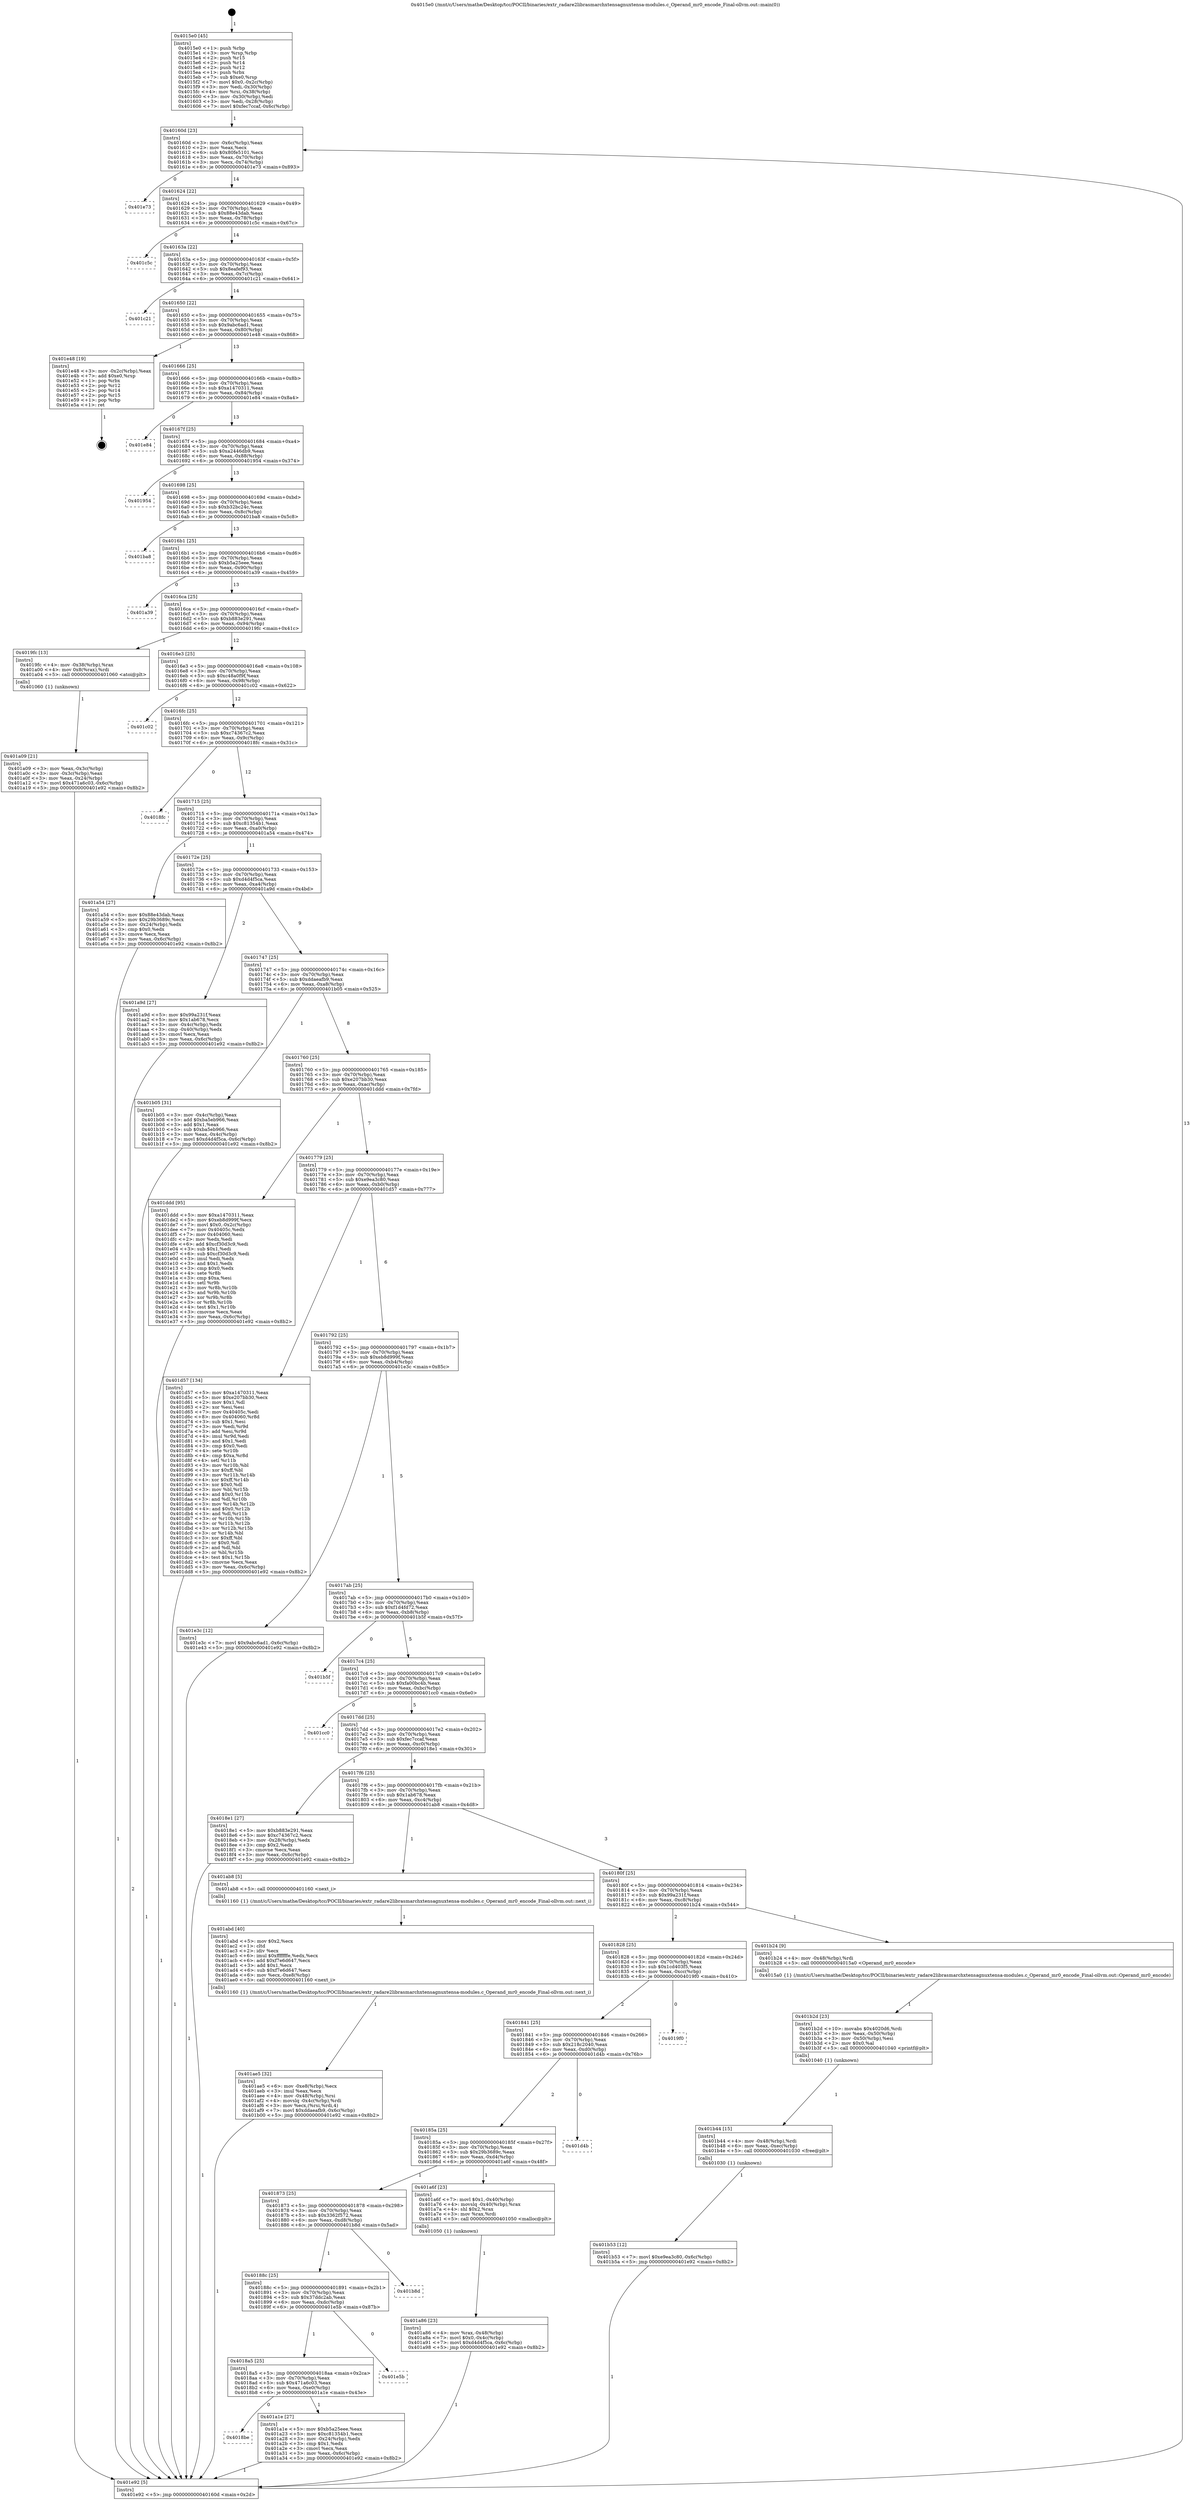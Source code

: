 digraph "0x4015e0" {
  label = "0x4015e0 (/mnt/c/Users/mathe/Desktop/tcc/POCII/binaries/extr_radare2librasmarchxtensagnuxtensa-modules.c_Operand_mr0_encode_Final-ollvm.out::main(0))"
  labelloc = "t"
  node[shape=record]

  Entry [label="",width=0.3,height=0.3,shape=circle,fillcolor=black,style=filled]
  "0x40160d" [label="{
     0x40160d [23]\l
     | [instrs]\l
     &nbsp;&nbsp;0x40160d \<+3\>: mov -0x6c(%rbp),%eax\l
     &nbsp;&nbsp;0x401610 \<+2\>: mov %eax,%ecx\l
     &nbsp;&nbsp;0x401612 \<+6\>: sub $0x80fe5101,%ecx\l
     &nbsp;&nbsp;0x401618 \<+3\>: mov %eax,-0x70(%rbp)\l
     &nbsp;&nbsp;0x40161b \<+3\>: mov %ecx,-0x74(%rbp)\l
     &nbsp;&nbsp;0x40161e \<+6\>: je 0000000000401e73 \<main+0x893\>\l
  }"]
  "0x401e73" [label="{
     0x401e73\l
  }", style=dashed]
  "0x401624" [label="{
     0x401624 [22]\l
     | [instrs]\l
     &nbsp;&nbsp;0x401624 \<+5\>: jmp 0000000000401629 \<main+0x49\>\l
     &nbsp;&nbsp;0x401629 \<+3\>: mov -0x70(%rbp),%eax\l
     &nbsp;&nbsp;0x40162c \<+5\>: sub $0x88e43dab,%eax\l
     &nbsp;&nbsp;0x401631 \<+3\>: mov %eax,-0x78(%rbp)\l
     &nbsp;&nbsp;0x401634 \<+6\>: je 0000000000401c5c \<main+0x67c\>\l
  }"]
  Exit [label="",width=0.3,height=0.3,shape=circle,fillcolor=black,style=filled,peripheries=2]
  "0x401c5c" [label="{
     0x401c5c\l
  }", style=dashed]
  "0x40163a" [label="{
     0x40163a [22]\l
     | [instrs]\l
     &nbsp;&nbsp;0x40163a \<+5\>: jmp 000000000040163f \<main+0x5f\>\l
     &nbsp;&nbsp;0x40163f \<+3\>: mov -0x70(%rbp),%eax\l
     &nbsp;&nbsp;0x401642 \<+5\>: sub $0x8eafef93,%eax\l
     &nbsp;&nbsp;0x401647 \<+3\>: mov %eax,-0x7c(%rbp)\l
     &nbsp;&nbsp;0x40164a \<+6\>: je 0000000000401c21 \<main+0x641\>\l
  }"]
  "0x401b53" [label="{
     0x401b53 [12]\l
     | [instrs]\l
     &nbsp;&nbsp;0x401b53 \<+7\>: movl $0xe9ea3c80,-0x6c(%rbp)\l
     &nbsp;&nbsp;0x401b5a \<+5\>: jmp 0000000000401e92 \<main+0x8b2\>\l
  }"]
  "0x401c21" [label="{
     0x401c21\l
  }", style=dashed]
  "0x401650" [label="{
     0x401650 [22]\l
     | [instrs]\l
     &nbsp;&nbsp;0x401650 \<+5\>: jmp 0000000000401655 \<main+0x75\>\l
     &nbsp;&nbsp;0x401655 \<+3\>: mov -0x70(%rbp),%eax\l
     &nbsp;&nbsp;0x401658 \<+5\>: sub $0x9abc6ad1,%eax\l
     &nbsp;&nbsp;0x40165d \<+3\>: mov %eax,-0x80(%rbp)\l
     &nbsp;&nbsp;0x401660 \<+6\>: je 0000000000401e48 \<main+0x868\>\l
  }"]
  "0x401b44" [label="{
     0x401b44 [15]\l
     | [instrs]\l
     &nbsp;&nbsp;0x401b44 \<+4\>: mov -0x48(%rbp),%rdi\l
     &nbsp;&nbsp;0x401b48 \<+6\>: mov %eax,-0xec(%rbp)\l
     &nbsp;&nbsp;0x401b4e \<+5\>: call 0000000000401030 \<free@plt\>\l
     | [calls]\l
     &nbsp;&nbsp;0x401030 \{1\} (unknown)\l
  }"]
  "0x401e48" [label="{
     0x401e48 [19]\l
     | [instrs]\l
     &nbsp;&nbsp;0x401e48 \<+3\>: mov -0x2c(%rbp),%eax\l
     &nbsp;&nbsp;0x401e4b \<+7\>: add $0xe0,%rsp\l
     &nbsp;&nbsp;0x401e52 \<+1\>: pop %rbx\l
     &nbsp;&nbsp;0x401e53 \<+2\>: pop %r12\l
     &nbsp;&nbsp;0x401e55 \<+2\>: pop %r14\l
     &nbsp;&nbsp;0x401e57 \<+2\>: pop %r15\l
     &nbsp;&nbsp;0x401e59 \<+1\>: pop %rbp\l
     &nbsp;&nbsp;0x401e5a \<+1\>: ret\l
  }"]
  "0x401666" [label="{
     0x401666 [25]\l
     | [instrs]\l
     &nbsp;&nbsp;0x401666 \<+5\>: jmp 000000000040166b \<main+0x8b\>\l
     &nbsp;&nbsp;0x40166b \<+3\>: mov -0x70(%rbp),%eax\l
     &nbsp;&nbsp;0x40166e \<+5\>: sub $0xa1470311,%eax\l
     &nbsp;&nbsp;0x401673 \<+6\>: mov %eax,-0x84(%rbp)\l
     &nbsp;&nbsp;0x401679 \<+6\>: je 0000000000401e84 \<main+0x8a4\>\l
  }"]
  "0x401b2d" [label="{
     0x401b2d [23]\l
     | [instrs]\l
     &nbsp;&nbsp;0x401b2d \<+10\>: movabs $0x4020d6,%rdi\l
     &nbsp;&nbsp;0x401b37 \<+3\>: mov %eax,-0x50(%rbp)\l
     &nbsp;&nbsp;0x401b3a \<+3\>: mov -0x50(%rbp),%esi\l
     &nbsp;&nbsp;0x401b3d \<+2\>: mov $0x0,%al\l
     &nbsp;&nbsp;0x401b3f \<+5\>: call 0000000000401040 \<printf@plt\>\l
     | [calls]\l
     &nbsp;&nbsp;0x401040 \{1\} (unknown)\l
  }"]
  "0x401e84" [label="{
     0x401e84\l
  }", style=dashed]
  "0x40167f" [label="{
     0x40167f [25]\l
     | [instrs]\l
     &nbsp;&nbsp;0x40167f \<+5\>: jmp 0000000000401684 \<main+0xa4\>\l
     &nbsp;&nbsp;0x401684 \<+3\>: mov -0x70(%rbp),%eax\l
     &nbsp;&nbsp;0x401687 \<+5\>: sub $0xa2446db9,%eax\l
     &nbsp;&nbsp;0x40168c \<+6\>: mov %eax,-0x88(%rbp)\l
     &nbsp;&nbsp;0x401692 \<+6\>: je 0000000000401954 \<main+0x374\>\l
  }"]
  "0x401ae5" [label="{
     0x401ae5 [32]\l
     | [instrs]\l
     &nbsp;&nbsp;0x401ae5 \<+6\>: mov -0xe8(%rbp),%ecx\l
     &nbsp;&nbsp;0x401aeb \<+3\>: imul %eax,%ecx\l
     &nbsp;&nbsp;0x401aee \<+4\>: mov -0x48(%rbp),%rsi\l
     &nbsp;&nbsp;0x401af2 \<+4\>: movslq -0x4c(%rbp),%rdi\l
     &nbsp;&nbsp;0x401af6 \<+3\>: mov %ecx,(%rsi,%rdi,4)\l
     &nbsp;&nbsp;0x401af9 \<+7\>: movl $0xddaeafb9,-0x6c(%rbp)\l
     &nbsp;&nbsp;0x401b00 \<+5\>: jmp 0000000000401e92 \<main+0x8b2\>\l
  }"]
  "0x401954" [label="{
     0x401954\l
  }", style=dashed]
  "0x401698" [label="{
     0x401698 [25]\l
     | [instrs]\l
     &nbsp;&nbsp;0x401698 \<+5\>: jmp 000000000040169d \<main+0xbd\>\l
     &nbsp;&nbsp;0x40169d \<+3\>: mov -0x70(%rbp),%eax\l
     &nbsp;&nbsp;0x4016a0 \<+5\>: sub $0xb32bc24c,%eax\l
     &nbsp;&nbsp;0x4016a5 \<+6\>: mov %eax,-0x8c(%rbp)\l
     &nbsp;&nbsp;0x4016ab \<+6\>: je 0000000000401ba8 \<main+0x5c8\>\l
  }"]
  "0x401abd" [label="{
     0x401abd [40]\l
     | [instrs]\l
     &nbsp;&nbsp;0x401abd \<+5\>: mov $0x2,%ecx\l
     &nbsp;&nbsp;0x401ac2 \<+1\>: cltd\l
     &nbsp;&nbsp;0x401ac3 \<+2\>: idiv %ecx\l
     &nbsp;&nbsp;0x401ac5 \<+6\>: imul $0xfffffffe,%edx,%ecx\l
     &nbsp;&nbsp;0x401acb \<+6\>: add $0xf7e6d647,%ecx\l
     &nbsp;&nbsp;0x401ad1 \<+3\>: add $0x1,%ecx\l
     &nbsp;&nbsp;0x401ad4 \<+6\>: sub $0xf7e6d647,%ecx\l
     &nbsp;&nbsp;0x401ada \<+6\>: mov %ecx,-0xe8(%rbp)\l
     &nbsp;&nbsp;0x401ae0 \<+5\>: call 0000000000401160 \<next_i\>\l
     | [calls]\l
     &nbsp;&nbsp;0x401160 \{1\} (/mnt/c/Users/mathe/Desktop/tcc/POCII/binaries/extr_radare2librasmarchxtensagnuxtensa-modules.c_Operand_mr0_encode_Final-ollvm.out::next_i)\l
  }"]
  "0x401ba8" [label="{
     0x401ba8\l
  }", style=dashed]
  "0x4016b1" [label="{
     0x4016b1 [25]\l
     | [instrs]\l
     &nbsp;&nbsp;0x4016b1 \<+5\>: jmp 00000000004016b6 \<main+0xd6\>\l
     &nbsp;&nbsp;0x4016b6 \<+3\>: mov -0x70(%rbp),%eax\l
     &nbsp;&nbsp;0x4016b9 \<+5\>: sub $0xb5a25eee,%eax\l
     &nbsp;&nbsp;0x4016be \<+6\>: mov %eax,-0x90(%rbp)\l
     &nbsp;&nbsp;0x4016c4 \<+6\>: je 0000000000401a39 \<main+0x459\>\l
  }"]
  "0x401a86" [label="{
     0x401a86 [23]\l
     | [instrs]\l
     &nbsp;&nbsp;0x401a86 \<+4\>: mov %rax,-0x48(%rbp)\l
     &nbsp;&nbsp;0x401a8a \<+7\>: movl $0x0,-0x4c(%rbp)\l
     &nbsp;&nbsp;0x401a91 \<+7\>: movl $0xd4d4f5ca,-0x6c(%rbp)\l
     &nbsp;&nbsp;0x401a98 \<+5\>: jmp 0000000000401e92 \<main+0x8b2\>\l
  }"]
  "0x401a39" [label="{
     0x401a39\l
  }", style=dashed]
  "0x4016ca" [label="{
     0x4016ca [25]\l
     | [instrs]\l
     &nbsp;&nbsp;0x4016ca \<+5\>: jmp 00000000004016cf \<main+0xef\>\l
     &nbsp;&nbsp;0x4016cf \<+3\>: mov -0x70(%rbp),%eax\l
     &nbsp;&nbsp;0x4016d2 \<+5\>: sub $0xb883e291,%eax\l
     &nbsp;&nbsp;0x4016d7 \<+6\>: mov %eax,-0x94(%rbp)\l
     &nbsp;&nbsp;0x4016dd \<+6\>: je 00000000004019fc \<main+0x41c\>\l
  }"]
  "0x4018be" [label="{
     0x4018be\l
  }", style=dashed]
  "0x4019fc" [label="{
     0x4019fc [13]\l
     | [instrs]\l
     &nbsp;&nbsp;0x4019fc \<+4\>: mov -0x38(%rbp),%rax\l
     &nbsp;&nbsp;0x401a00 \<+4\>: mov 0x8(%rax),%rdi\l
     &nbsp;&nbsp;0x401a04 \<+5\>: call 0000000000401060 \<atoi@plt\>\l
     | [calls]\l
     &nbsp;&nbsp;0x401060 \{1\} (unknown)\l
  }"]
  "0x4016e3" [label="{
     0x4016e3 [25]\l
     | [instrs]\l
     &nbsp;&nbsp;0x4016e3 \<+5\>: jmp 00000000004016e8 \<main+0x108\>\l
     &nbsp;&nbsp;0x4016e8 \<+3\>: mov -0x70(%rbp),%eax\l
     &nbsp;&nbsp;0x4016eb \<+5\>: sub $0xc48a0f9f,%eax\l
     &nbsp;&nbsp;0x4016f0 \<+6\>: mov %eax,-0x98(%rbp)\l
     &nbsp;&nbsp;0x4016f6 \<+6\>: je 0000000000401c02 \<main+0x622\>\l
  }"]
  "0x401a1e" [label="{
     0x401a1e [27]\l
     | [instrs]\l
     &nbsp;&nbsp;0x401a1e \<+5\>: mov $0xb5a25eee,%eax\l
     &nbsp;&nbsp;0x401a23 \<+5\>: mov $0xc81354b1,%ecx\l
     &nbsp;&nbsp;0x401a28 \<+3\>: mov -0x24(%rbp),%edx\l
     &nbsp;&nbsp;0x401a2b \<+3\>: cmp $0x1,%edx\l
     &nbsp;&nbsp;0x401a2e \<+3\>: cmovl %ecx,%eax\l
     &nbsp;&nbsp;0x401a31 \<+3\>: mov %eax,-0x6c(%rbp)\l
     &nbsp;&nbsp;0x401a34 \<+5\>: jmp 0000000000401e92 \<main+0x8b2\>\l
  }"]
  "0x401c02" [label="{
     0x401c02\l
  }", style=dashed]
  "0x4016fc" [label="{
     0x4016fc [25]\l
     | [instrs]\l
     &nbsp;&nbsp;0x4016fc \<+5\>: jmp 0000000000401701 \<main+0x121\>\l
     &nbsp;&nbsp;0x401701 \<+3\>: mov -0x70(%rbp),%eax\l
     &nbsp;&nbsp;0x401704 \<+5\>: sub $0xc74367c2,%eax\l
     &nbsp;&nbsp;0x401709 \<+6\>: mov %eax,-0x9c(%rbp)\l
     &nbsp;&nbsp;0x40170f \<+6\>: je 00000000004018fc \<main+0x31c\>\l
  }"]
  "0x4018a5" [label="{
     0x4018a5 [25]\l
     | [instrs]\l
     &nbsp;&nbsp;0x4018a5 \<+5\>: jmp 00000000004018aa \<main+0x2ca\>\l
     &nbsp;&nbsp;0x4018aa \<+3\>: mov -0x70(%rbp),%eax\l
     &nbsp;&nbsp;0x4018ad \<+5\>: sub $0x471a6c03,%eax\l
     &nbsp;&nbsp;0x4018b2 \<+6\>: mov %eax,-0xe0(%rbp)\l
     &nbsp;&nbsp;0x4018b8 \<+6\>: je 0000000000401a1e \<main+0x43e\>\l
  }"]
  "0x4018fc" [label="{
     0x4018fc\l
  }", style=dashed]
  "0x401715" [label="{
     0x401715 [25]\l
     | [instrs]\l
     &nbsp;&nbsp;0x401715 \<+5\>: jmp 000000000040171a \<main+0x13a\>\l
     &nbsp;&nbsp;0x40171a \<+3\>: mov -0x70(%rbp),%eax\l
     &nbsp;&nbsp;0x40171d \<+5\>: sub $0xc81354b1,%eax\l
     &nbsp;&nbsp;0x401722 \<+6\>: mov %eax,-0xa0(%rbp)\l
     &nbsp;&nbsp;0x401728 \<+6\>: je 0000000000401a54 \<main+0x474\>\l
  }"]
  "0x401e5b" [label="{
     0x401e5b\l
  }", style=dashed]
  "0x401a54" [label="{
     0x401a54 [27]\l
     | [instrs]\l
     &nbsp;&nbsp;0x401a54 \<+5\>: mov $0x88e43dab,%eax\l
     &nbsp;&nbsp;0x401a59 \<+5\>: mov $0x29b3689c,%ecx\l
     &nbsp;&nbsp;0x401a5e \<+3\>: mov -0x24(%rbp),%edx\l
     &nbsp;&nbsp;0x401a61 \<+3\>: cmp $0x0,%edx\l
     &nbsp;&nbsp;0x401a64 \<+3\>: cmove %ecx,%eax\l
     &nbsp;&nbsp;0x401a67 \<+3\>: mov %eax,-0x6c(%rbp)\l
     &nbsp;&nbsp;0x401a6a \<+5\>: jmp 0000000000401e92 \<main+0x8b2\>\l
  }"]
  "0x40172e" [label="{
     0x40172e [25]\l
     | [instrs]\l
     &nbsp;&nbsp;0x40172e \<+5\>: jmp 0000000000401733 \<main+0x153\>\l
     &nbsp;&nbsp;0x401733 \<+3\>: mov -0x70(%rbp),%eax\l
     &nbsp;&nbsp;0x401736 \<+5\>: sub $0xd4d4f5ca,%eax\l
     &nbsp;&nbsp;0x40173b \<+6\>: mov %eax,-0xa4(%rbp)\l
     &nbsp;&nbsp;0x401741 \<+6\>: je 0000000000401a9d \<main+0x4bd\>\l
  }"]
  "0x40188c" [label="{
     0x40188c [25]\l
     | [instrs]\l
     &nbsp;&nbsp;0x40188c \<+5\>: jmp 0000000000401891 \<main+0x2b1\>\l
     &nbsp;&nbsp;0x401891 \<+3\>: mov -0x70(%rbp),%eax\l
     &nbsp;&nbsp;0x401894 \<+5\>: sub $0x37ddc2ab,%eax\l
     &nbsp;&nbsp;0x401899 \<+6\>: mov %eax,-0xdc(%rbp)\l
     &nbsp;&nbsp;0x40189f \<+6\>: je 0000000000401e5b \<main+0x87b\>\l
  }"]
  "0x401a9d" [label="{
     0x401a9d [27]\l
     | [instrs]\l
     &nbsp;&nbsp;0x401a9d \<+5\>: mov $0x99a231f,%eax\l
     &nbsp;&nbsp;0x401aa2 \<+5\>: mov $0x1ab678,%ecx\l
     &nbsp;&nbsp;0x401aa7 \<+3\>: mov -0x4c(%rbp),%edx\l
     &nbsp;&nbsp;0x401aaa \<+3\>: cmp -0x40(%rbp),%edx\l
     &nbsp;&nbsp;0x401aad \<+3\>: cmovl %ecx,%eax\l
     &nbsp;&nbsp;0x401ab0 \<+3\>: mov %eax,-0x6c(%rbp)\l
     &nbsp;&nbsp;0x401ab3 \<+5\>: jmp 0000000000401e92 \<main+0x8b2\>\l
  }"]
  "0x401747" [label="{
     0x401747 [25]\l
     | [instrs]\l
     &nbsp;&nbsp;0x401747 \<+5\>: jmp 000000000040174c \<main+0x16c\>\l
     &nbsp;&nbsp;0x40174c \<+3\>: mov -0x70(%rbp),%eax\l
     &nbsp;&nbsp;0x40174f \<+5\>: sub $0xddaeafb9,%eax\l
     &nbsp;&nbsp;0x401754 \<+6\>: mov %eax,-0xa8(%rbp)\l
     &nbsp;&nbsp;0x40175a \<+6\>: je 0000000000401b05 \<main+0x525\>\l
  }"]
  "0x401b8d" [label="{
     0x401b8d\l
  }", style=dashed]
  "0x401b05" [label="{
     0x401b05 [31]\l
     | [instrs]\l
     &nbsp;&nbsp;0x401b05 \<+3\>: mov -0x4c(%rbp),%eax\l
     &nbsp;&nbsp;0x401b08 \<+5\>: add $0xba5eb966,%eax\l
     &nbsp;&nbsp;0x401b0d \<+3\>: add $0x1,%eax\l
     &nbsp;&nbsp;0x401b10 \<+5\>: sub $0xba5eb966,%eax\l
     &nbsp;&nbsp;0x401b15 \<+3\>: mov %eax,-0x4c(%rbp)\l
     &nbsp;&nbsp;0x401b18 \<+7\>: movl $0xd4d4f5ca,-0x6c(%rbp)\l
     &nbsp;&nbsp;0x401b1f \<+5\>: jmp 0000000000401e92 \<main+0x8b2\>\l
  }"]
  "0x401760" [label="{
     0x401760 [25]\l
     | [instrs]\l
     &nbsp;&nbsp;0x401760 \<+5\>: jmp 0000000000401765 \<main+0x185\>\l
     &nbsp;&nbsp;0x401765 \<+3\>: mov -0x70(%rbp),%eax\l
     &nbsp;&nbsp;0x401768 \<+5\>: sub $0xe207bb30,%eax\l
     &nbsp;&nbsp;0x40176d \<+6\>: mov %eax,-0xac(%rbp)\l
     &nbsp;&nbsp;0x401773 \<+6\>: je 0000000000401ddd \<main+0x7fd\>\l
  }"]
  "0x401873" [label="{
     0x401873 [25]\l
     | [instrs]\l
     &nbsp;&nbsp;0x401873 \<+5\>: jmp 0000000000401878 \<main+0x298\>\l
     &nbsp;&nbsp;0x401878 \<+3\>: mov -0x70(%rbp),%eax\l
     &nbsp;&nbsp;0x40187b \<+5\>: sub $0x3362f572,%eax\l
     &nbsp;&nbsp;0x401880 \<+6\>: mov %eax,-0xd8(%rbp)\l
     &nbsp;&nbsp;0x401886 \<+6\>: je 0000000000401b8d \<main+0x5ad\>\l
  }"]
  "0x401ddd" [label="{
     0x401ddd [95]\l
     | [instrs]\l
     &nbsp;&nbsp;0x401ddd \<+5\>: mov $0xa1470311,%eax\l
     &nbsp;&nbsp;0x401de2 \<+5\>: mov $0xeb8d999f,%ecx\l
     &nbsp;&nbsp;0x401de7 \<+7\>: movl $0x0,-0x2c(%rbp)\l
     &nbsp;&nbsp;0x401dee \<+7\>: mov 0x40405c,%edx\l
     &nbsp;&nbsp;0x401df5 \<+7\>: mov 0x404060,%esi\l
     &nbsp;&nbsp;0x401dfc \<+2\>: mov %edx,%edi\l
     &nbsp;&nbsp;0x401dfe \<+6\>: add $0xcf30d3c9,%edi\l
     &nbsp;&nbsp;0x401e04 \<+3\>: sub $0x1,%edi\l
     &nbsp;&nbsp;0x401e07 \<+6\>: sub $0xcf30d3c9,%edi\l
     &nbsp;&nbsp;0x401e0d \<+3\>: imul %edi,%edx\l
     &nbsp;&nbsp;0x401e10 \<+3\>: and $0x1,%edx\l
     &nbsp;&nbsp;0x401e13 \<+3\>: cmp $0x0,%edx\l
     &nbsp;&nbsp;0x401e16 \<+4\>: sete %r8b\l
     &nbsp;&nbsp;0x401e1a \<+3\>: cmp $0xa,%esi\l
     &nbsp;&nbsp;0x401e1d \<+4\>: setl %r9b\l
     &nbsp;&nbsp;0x401e21 \<+3\>: mov %r8b,%r10b\l
     &nbsp;&nbsp;0x401e24 \<+3\>: and %r9b,%r10b\l
     &nbsp;&nbsp;0x401e27 \<+3\>: xor %r9b,%r8b\l
     &nbsp;&nbsp;0x401e2a \<+3\>: or %r8b,%r10b\l
     &nbsp;&nbsp;0x401e2d \<+4\>: test $0x1,%r10b\l
     &nbsp;&nbsp;0x401e31 \<+3\>: cmovne %ecx,%eax\l
     &nbsp;&nbsp;0x401e34 \<+3\>: mov %eax,-0x6c(%rbp)\l
     &nbsp;&nbsp;0x401e37 \<+5\>: jmp 0000000000401e92 \<main+0x8b2\>\l
  }"]
  "0x401779" [label="{
     0x401779 [25]\l
     | [instrs]\l
     &nbsp;&nbsp;0x401779 \<+5\>: jmp 000000000040177e \<main+0x19e\>\l
     &nbsp;&nbsp;0x40177e \<+3\>: mov -0x70(%rbp),%eax\l
     &nbsp;&nbsp;0x401781 \<+5\>: sub $0xe9ea3c80,%eax\l
     &nbsp;&nbsp;0x401786 \<+6\>: mov %eax,-0xb0(%rbp)\l
     &nbsp;&nbsp;0x40178c \<+6\>: je 0000000000401d57 \<main+0x777\>\l
  }"]
  "0x401a6f" [label="{
     0x401a6f [23]\l
     | [instrs]\l
     &nbsp;&nbsp;0x401a6f \<+7\>: movl $0x1,-0x40(%rbp)\l
     &nbsp;&nbsp;0x401a76 \<+4\>: movslq -0x40(%rbp),%rax\l
     &nbsp;&nbsp;0x401a7a \<+4\>: shl $0x2,%rax\l
     &nbsp;&nbsp;0x401a7e \<+3\>: mov %rax,%rdi\l
     &nbsp;&nbsp;0x401a81 \<+5\>: call 0000000000401050 \<malloc@plt\>\l
     | [calls]\l
     &nbsp;&nbsp;0x401050 \{1\} (unknown)\l
  }"]
  "0x401d57" [label="{
     0x401d57 [134]\l
     | [instrs]\l
     &nbsp;&nbsp;0x401d57 \<+5\>: mov $0xa1470311,%eax\l
     &nbsp;&nbsp;0x401d5c \<+5\>: mov $0xe207bb30,%ecx\l
     &nbsp;&nbsp;0x401d61 \<+2\>: mov $0x1,%dl\l
     &nbsp;&nbsp;0x401d63 \<+2\>: xor %esi,%esi\l
     &nbsp;&nbsp;0x401d65 \<+7\>: mov 0x40405c,%edi\l
     &nbsp;&nbsp;0x401d6c \<+8\>: mov 0x404060,%r8d\l
     &nbsp;&nbsp;0x401d74 \<+3\>: sub $0x1,%esi\l
     &nbsp;&nbsp;0x401d77 \<+3\>: mov %edi,%r9d\l
     &nbsp;&nbsp;0x401d7a \<+3\>: add %esi,%r9d\l
     &nbsp;&nbsp;0x401d7d \<+4\>: imul %r9d,%edi\l
     &nbsp;&nbsp;0x401d81 \<+3\>: and $0x1,%edi\l
     &nbsp;&nbsp;0x401d84 \<+3\>: cmp $0x0,%edi\l
     &nbsp;&nbsp;0x401d87 \<+4\>: sete %r10b\l
     &nbsp;&nbsp;0x401d8b \<+4\>: cmp $0xa,%r8d\l
     &nbsp;&nbsp;0x401d8f \<+4\>: setl %r11b\l
     &nbsp;&nbsp;0x401d93 \<+3\>: mov %r10b,%bl\l
     &nbsp;&nbsp;0x401d96 \<+3\>: xor $0xff,%bl\l
     &nbsp;&nbsp;0x401d99 \<+3\>: mov %r11b,%r14b\l
     &nbsp;&nbsp;0x401d9c \<+4\>: xor $0xff,%r14b\l
     &nbsp;&nbsp;0x401da0 \<+3\>: xor $0x0,%dl\l
     &nbsp;&nbsp;0x401da3 \<+3\>: mov %bl,%r15b\l
     &nbsp;&nbsp;0x401da6 \<+4\>: and $0x0,%r15b\l
     &nbsp;&nbsp;0x401daa \<+3\>: and %dl,%r10b\l
     &nbsp;&nbsp;0x401dad \<+3\>: mov %r14b,%r12b\l
     &nbsp;&nbsp;0x401db0 \<+4\>: and $0x0,%r12b\l
     &nbsp;&nbsp;0x401db4 \<+3\>: and %dl,%r11b\l
     &nbsp;&nbsp;0x401db7 \<+3\>: or %r10b,%r15b\l
     &nbsp;&nbsp;0x401dba \<+3\>: or %r11b,%r12b\l
     &nbsp;&nbsp;0x401dbd \<+3\>: xor %r12b,%r15b\l
     &nbsp;&nbsp;0x401dc0 \<+3\>: or %r14b,%bl\l
     &nbsp;&nbsp;0x401dc3 \<+3\>: xor $0xff,%bl\l
     &nbsp;&nbsp;0x401dc6 \<+3\>: or $0x0,%dl\l
     &nbsp;&nbsp;0x401dc9 \<+2\>: and %dl,%bl\l
     &nbsp;&nbsp;0x401dcb \<+3\>: or %bl,%r15b\l
     &nbsp;&nbsp;0x401dce \<+4\>: test $0x1,%r15b\l
     &nbsp;&nbsp;0x401dd2 \<+3\>: cmovne %ecx,%eax\l
     &nbsp;&nbsp;0x401dd5 \<+3\>: mov %eax,-0x6c(%rbp)\l
     &nbsp;&nbsp;0x401dd8 \<+5\>: jmp 0000000000401e92 \<main+0x8b2\>\l
  }"]
  "0x401792" [label="{
     0x401792 [25]\l
     | [instrs]\l
     &nbsp;&nbsp;0x401792 \<+5\>: jmp 0000000000401797 \<main+0x1b7\>\l
     &nbsp;&nbsp;0x401797 \<+3\>: mov -0x70(%rbp),%eax\l
     &nbsp;&nbsp;0x40179a \<+5\>: sub $0xeb8d999f,%eax\l
     &nbsp;&nbsp;0x40179f \<+6\>: mov %eax,-0xb4(%rbp)\l
     &nbsp;&nbsp;0x4017a5 \<+6\>: je 0000000000401e3c \<main+0x85c\>\l
  }"]
  "0x40185a" [label="{
     0x40185a [25]\l
     | [instrs]\l
     &nbsp;&nbsp;0x40185a \<+5\>: jmp 000000000040185f \<main+0x27f\>\l
     &nbsp;&nbsp;0x40185f \<+3\>: mov -0x70(%rbp),%eax\l
     &nbsp;&nbsp;0x401862 \<+5\>: sub $0x29b3689c,%eax\l
     &nbsp;&nbsp;0x401867 \<+6\>: mov %eax,-0xd4(%rbp)\l
     &nbsp;&nbsp;0x40186d \<+6\>: je 0000000000401a6f \<main+0x48f\>\l
  }"]
  "0x401e3c" [label="{
     0x401e3c [12]\l
     | [instrs]\l
     &nbsp;&nbsp;0x401e3c \<+7\>: movl $0x9abc6ad1,-0x6c(%rbp)\l
     &nbsp;&nbsp;0x401e43 \<+5\>: jmp 0000000000401e92 \<main+0x8b2\>\l
  }"]
  "0x4017ab" [label="{
     0x4017ab [25]\l
     | [instrs]\l
     &nbsp;&nbsp;0x4017ab \<+5\>: jmp 00000000004017b0 \<main+0x1d0\>\l
     &nbsp;&nbsp;0x4017b0 \<+3\>: mov -0x70(%rbp),%eax\l
     &nbsp;&nbsp;0x4017b3 \<+5\>: sub $0xf1d4fd72,%eax\l
     &nbsp;&nbsp;0x4017b8 \<+6\>: mov %eax,-0xb8(%rbp)\l
     &nbsp;&nbsp;0x4017be \<+6\>: je 0000000000401b5f \<main+0x57f\>\l
  }"]
  "0x401d4b" [label="{
     0x401d4b\l
  }", style=dashed]
  "0x401b5f" [label="{
     0x401b5f\l
  }", style=dashed]
  "0x4017c4" [label="{
     0x4017c4 [25]\l
     | [instrs]\l
     &nbsp;&nbsp;0x4017c4 \<+5\>: jmp 00000000004017c9 \<main+0x1e9\>\l
     &nbsp;&nbsp;0x4017c9 \<+3\>: mov -0x70(%rbp),%eax\l
     &nbsp;&nbsp;0x4017cc \<+5\>: sub $0xfa00bc4b,%eax\l
     &nbsp;&nbsp;0x4017d1 \<+6\>: mov %eax,-0xbc(%rbp)\l
     &nbsp;&nbsp;0x4017d7 \<+6\>: je 0000000000401cc0 \<main+0x6e0\>\l
  }"]
  "0x401841" [label="{
     0x401841 [25]\l
     | [instrs]\l
     &nbsp;&nbsp;0x401841 \<+5\>: jmp 0000000000401846 \<main+0x266\>\l
     &nbsp;&nbsp;0x401846 \<+3\>: mov -0x70(%rbp),%eax\l
     &nbsp;&nbsp;0x401849 \<+5\>: sub $0x218c2040,%eax\l
     &nbsp;&nbsp;0x40184e \<+6\>: mov %eax,-0xd0(%rbp)\l
     &nbsp;&nbsp;0x401854 \<+6\>: je 0000000000401d4b \<main+0x76b\>\l
  }"]
  "0x401cc0" [label="{
     0x401cc0\l
  }", style=dashed]
  "0x4017dd" [label="{
     0x4017dd [25]\l
     | [instrs]\l
     &nbsp;&nbsp;0x4017dd \<+5\>: jmp 00000000004017e2 \<main+0x202\>\l
     &nbsp;&nbsp;0x4017e2 \<+3\>: mov -0x70(%rbp),%eax\l
     &nbsp;&nbsp;0x4017e5 \<+5\>: sub $0xfec7ccaf,%eax\l
     &nbsp;&nbsp;0x4017ea \<+6\>: mov %eax,-0xc0(%rbp)\l
     &nbsp;&nbsp;0x4017f0 \<+6\>: je 00000000004018e1 \<main+0x301\>\l
  }"]
  "0x4019f0" [label="{
     0x4019f0\l
  }", style=dashed]
  "0x4018e1" [label="{
     0x4018e1 [27]\l
     | [instrs]\l
     &nbsp;&nbsp;0x4018e1 \<+5\>: mov $0xb883e291,%eax\l
     &nbsp;&nbsp;0x4018e6 \<+5\>: mov $0xc74367c2,%ecx\l
     &nbsp;&nbsp;0x4018eb \<+3\>: mov -0x28(%rbp),%edx\l
     &nbsp;&nbsp;0x4018ee \<+3\>: cmp $0x2,%edx\l
     &nbsp;&nbsp;0x4018f1 \<+3\>: cmovne %ecx,%eax\l
     &nbsp;&nbsp;0x4018f4 \<+3\>: mov %eax,-0x6c(%rbp)\l
     &nbsp;&nbsp;0x4018f7 \<+5\>: jmp 0000000000401e92 \<main+0x8b2\>\l
  }"]
  "0x4017f6" [label="{
     0x4017f6 [25]\l
     | [instrs]\l
     &nbsp;&nbsp;0x4017f6 \<+5\>: jmp 00000000004017fb \<main+0x21b\>\l
     &nbsp;&nbsp;0x4017fb \<+3\>: mov -0x70(%rbp),%eax\l
     &nbsp;&nbsp;0x4017fe \<+5\>: sub $0x1ab678,%eax\l
     &nbsp;&nbsp;0x401803 \<+6\>: mov %eax,-0xc4(%rbp)\l
     &nbsp;&nbsp;0x401809 \<+6\>: je 0000000000401ab8 \<main+0x4d8\>\l
  }"]
  "0x401e92" [label="{
     0x401e92 [5]\l
     | [instrs]\l
     &nbsp;&nbsp;0x401e92 \<+5\>: jmp 000000000040160d \<main+0x2d\>\l
  }"]
  "0x4015e0" [label="{
     0x4015e0 [45]\l
     | [instrs]\l
     &nbsp;&nbsp;0x4015e0 \<+1\>: push %rbp\l
     &nbsp;&nbsp;0x4015e1 \<+3\>: mov %rsp,%rbp\l
     &nbsp;&nbsp;0x4015e4 \<+2\>: push %r15\l
     &nbsp;&nbsp;0x4015e6 \<+2\>: push %r14\l
     &nbsp;&nbsp;0x4015e8 \<+2\>: push %r12\l
     &nbsp;&nbsp;0x4015ea \<+1\>: push %rbx\l
     &nbsp;&nbsp;0x4015eb \<+7\>: sub $0xe0,%rsp\l
     &nbsp;&nbsp;0x4015f2 \<+7\>: movl $0x0,-0x2c(%rbp)\l
     &nbsp;&nbsp;0x4015f9 \<+3\>: mov %edi,-0x30(%rbp)\l
     &nbsp;&nbsp;0x4015fc \<+4\>: mov %rsi,-0x38(%rbp)\l
     &nbsp;&nbsp;0x401600 \<+3\>: mov -0x30(%rbp),%edi\l
     &nbsp;&nbsp;0x401603 \<+3\>: mov %edi,-0x28(%rbp)\l
     &nbsp;&nbsp;0x401606 \<+7\>: movl $0xfec7ccaf,-0x6c(%rbp)\l
  }"]
  "0x401a09" [label="{
     0x401a09 [21]\l
     | [instrs]\l
     &nbsp;&nbsp;0x401a09 \<+3\>: mov %eax,-0x3c(%rbp)\l
     &nbsp;&nbsp;0x401a0c \<+3\>: mov -0x3c(%rbp),%eax\l
     &nbsp;&nbsp;0x401a0f \<+3\>: mov %eax,-0x24(%rbp)\l
     &nbsp;&nbsp;0x401a12 \<+7\>: movl $0x471a6c03,-0x6c(%rbp)\l
     &nbsp;&nbsp;0x401a19 \<+5\>: jmp 0000000000401e92 \<main+0x8b2\>\l
  }"]
  "0x401828" [label="{
     0x401828 [25]\l
     | [instrs]\l
     &nbsp;&nbsp;0x401828 \<+5\>: jmp 000000000040182d \<main+0x24d\>\l
     &nbsp;&nbsp;0x40182d \<+3\>: mov -0x70(%rbp),%eax\l
     &nbsp;&nbsp;0x401830 \<+5\>: sub $0x1cd403f5,%eax\l
     &nbsp;&nbsp;0x401835 \<+6\>: mov %eax,-0xcc(%rbp)\l
     &nbsp;&nbsp;0x40183b \<+6\>: je 00000000004019f0 \<main+0x410\>\l
  }"]
  "0x401ab8" [label="{
     0x401ab8 [5]\l
     | [instrs]\l
     &nbsp;&nbsp;0x401ab8 \<+5\>: call 0000000000401160 \<next_i\>\l
     | [calls]\l
     &nbsp;&nbsp;0x401160 \{1\} (/mnt/c/Users/mathe/Desktop/tcc/POCII/binaries/extr_radare2librasmarchxtensagnuxtensa-modules.c_Operand_mr0_encode_Final-ollvm.out::next_i)\l
  }"]
  "0x40180f" [label="{
     0x40180f [25]\l
     | [instrs]\l
     &nbsp;&nbsp;0x40180f \<+5\>: jmp 0000000000401814 \<main+0x234\>\l
     &nbsp;&nbsp;0x401814 \<+3\>: mov -0x70(%rbp),%eax\l
     &nbsp;&nbsp;0x401817 \<+5\>: sub $0x99a231f,%eax\l
     &nbsp;&nbsp;0x40181c \<+6\>: mov %eax,-0xc8(%rbp)\l
     &nbsp;&nbsp;0x401822 \<+6\>: je 0000000000401b24 \<main+0x544\>\l
  }"]
  "0x401b24" [label="{
     0x401b24 [9]\l
     | [instrs]\l
     &nbsp;&nbsp;0x401b24 \<+4\>: mov -0x48(%rbp),%rdi\l
     &nbsp;&nbsp;0x401b28 \<+5\>: call 00000000004015a0 \<Operand_mr0_encode\>\l
     | [calls]\l
     &nbsp;&nbsp;0x4015a0 \{1\} (/mnt/c/Users/mathe/Desktop/tcc/POCII/binaries/extr_radare2librasmarchxtensagnuxtensa-modules.c_Operand_mr0_encode_Final-ollvm.out::Operand_mr0_encode)\l
  }"]
  Entry -> "0x4015e0" [label=" 1"]
  "0x40160d" -> "0x401e73" [label=" 0"]
  "0x40160d" -> "0x401624" [label=" 14"]
  "0x401e48" -> Exit [label=" 1"]
  "0x401624" -> "0x401c5c" [label=" 0"]
  "0x401624" -> "0x40163a" [label=" 14"]
  "0x401e3c" -> "0x401e92" [label=" 1"]
  "0x40163a" -> "0x401c21" [label=" 0"]
  "0x40163a" -> "0x401650" [label=" 14"]
  "0x401ddd" -> "0x401e92" [label=" 1"]
  "0x401650" -> "0x401e48" [label=" 1"]
  "0x401650" -> "0x401666" [label=" 13"]
  "0x401d57" -> "0x401e92" [label=" 1"]
  "0x401666" -> "0x401e84" [label=" 0"]
  "0x401666" -> "0x40167f" [label=" 13"]
  "0x401b53" -> "0x401e92" [label=" 1"]
  "0x40167f" -> "0x401954" [label=" 0"]
  "0x40167f" -> "0x401698" [label=" 13"]
  "0x401b44" -> "0x401b53" [label=" 1"]
  "0x401698" -> "0x401ba8" [label=" 0"]
  "0x401698" -> "0x4016b1" [label=" 13"]
  "0x401b2d" -> "0x401b44" [label=" 1"]
  "0x4016b1" -> "0x401a39" [label=" 0"]
  "0x4016b1" -> "0x4016ca" [label=" 13"]
  "0x401b24" -> "0x401b2d" [label=" 1"]
  "0x4016ca" -> "0x4019fc" [label=" 1"]
  "0x4016ca" -> "0x4016e3" [label=" 12"]
  "0x401b05" -> "0x401e92" [label=" 1"]
  "0x4016e3" -> "0x401c02" [label=" 0"]
  "0x4016e3" -> "0x4016fc" [label=" 12"]
  "0x401ae5" -> "0x401e92" [label=" 1"]
  "0x4016fc" -> "0x4018fc" [label=" 0"]
  "0x4016fc" -> "0x401715" [label=" 12"]
  "0x401ab8" -> "0x401abd" [label=" 1"]
  "0x401715" -> "0x401a54" [label=" 1"]
  "0x401715" -> "0x40172e" [label=" 11"]
  "0x401a9d" -> "0x401e92" [label=" 2"]
  "0x40172e" -> "0x401a9d" [label=" 2"]
  "0x40172e" -> "0x401747" [label=" 9"]
  "0x401a6f" -> "0x401a86" [label=" 1"]
  "0x401747" -> "0x401b05" [label=" 1"]
  "0x401747" -> "0x401760" [label=" 8"]
  "0x401a54" -> "0x401e92" [label=" 1"]
  "0x401760" -> "0x401ddd" [label=" 1"]
  "0x401760" -> "0x401779" [label=" 7"]
  "0x4018a5" -> "0x4018be" [label=" 0"]
  "0x401779" -> "0x401d57" [label=" 1"]
  "0x401779" -> "0x401792" [label=" 6"]
  "0x4018a5" -> "0x401a1e" [label=" 1"]
  "0x401792" -> "0x401e3c" [label=" 1"]
  "0x401792" -> "0x4017ab" [label=" 5"]
  "0x40188c" -> "0x4018a5" [label=" 1"]
  "0x4017ab" -> "0x401b5f" [label=" 0"]
  "0x4017ab" -> "0x4017c4" [label=" 5"]
  "0x40188c" -> "0x401e5b" [label=" 0"]
  "0x4017c4" -> "0x401cc0" [label=" 0"]
  "0x4017c4" -> "0x4017dd" [label=" 5"]
  "0x401873" -> "0x40188c" [label=" 1"]
  "0x4017dd" -> "0x4018e1" [label=" 1"]
  "0x4017dd" -> "0x4017f6" [label=" 4"]
  "0x4018e1" -> "0x401e92" [label=" 1"]
  "0x4015e0" -> "0x40160d" [label=" 1"]
  "0x401e92" -> "0x40160d" [label=" 13"]
  "0x4019fc" -> "0x401a09" [label=" 1"]
  "0x401a09" -> "0x401e92" [label=" 1"]
  "0x401873" -> "0x401b8d" [label=" 0"]
  "0x4017f6" -> "0x401ab8" [label=" 1"]
  "0x4017f6" -> "0x40180f" [label=" 3"]
  "0x40185a" -> "0x401873" [label=" 1"]
  "0x40180f" -> "0x401b24" [label=" 1"]
  "0x40180f" -> "0x401828" [label=" 2"]
  "0x401a1e" -> "0x401e92" [label=" 1"]
  "0x401828" -> "0x4019f0" [label=" 0"]
  "0x401828" -> "0x401841" [label=" 2"]
  "0x401a86" -> "0x401e92" [label=" 1"]
  "0x401841" -> "0x401d4b" [label=" 0"]
  "0x401841" -> "0x40185a" [label=" 2"]
  "0x401abd" -> "0x401ae5" [label=" 1"]
  "0x40185a" -> "0x401a6f" [label=" 1"]
}
